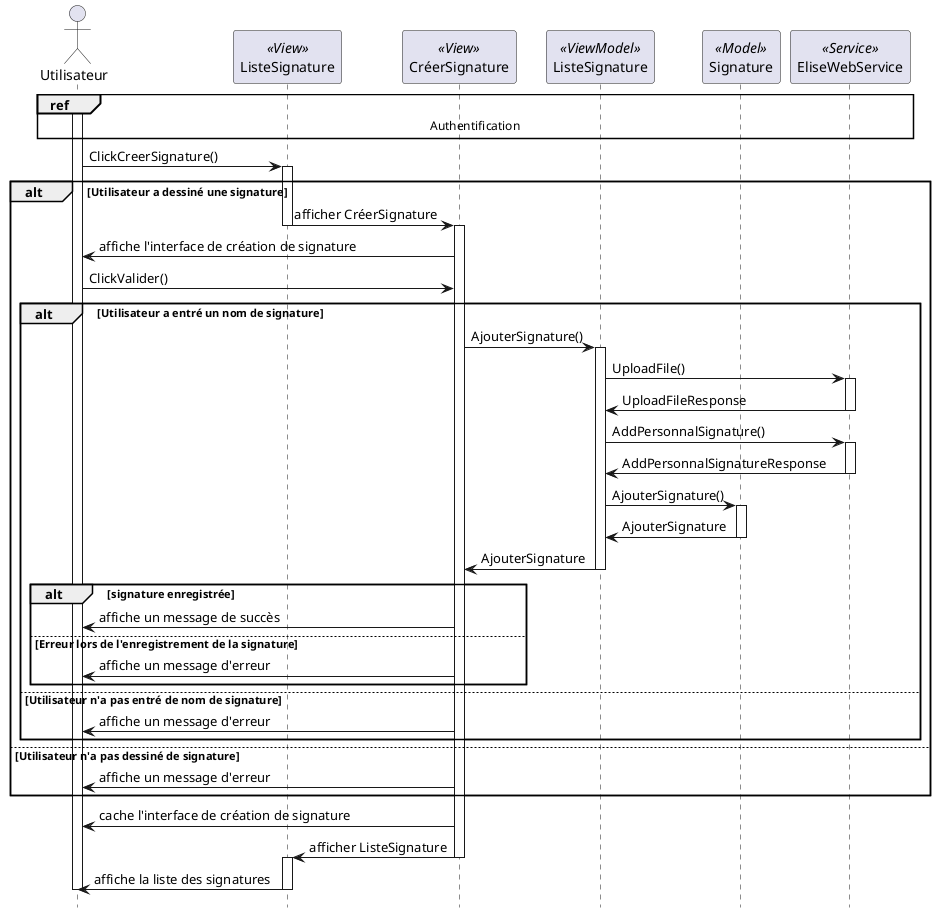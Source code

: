 @startuml sequence_create_signature

hide footbox


actor "Utilisateur" as user
participant "ListeSignature" as liste << View >>
participant "CréerSignature" as create << View >>
participant "ListeSignature" as vm << ViewModel >>
participant "Signature" as model << Model >>
participant "EliseWebService" as ws << Service >>



ref over user, liste,create,vm,model,ws : Authentification
activate user
user -> liste : ClickCreerSignature()
activate liste
alt Utilisateur a dessiné une signature
liste -> create : afficher CréerSignature
deactivate liste
activate create
create -> user : affiche l'interface de création de signature
user -> create : ClickValider()
alt Utilisateur a entré un nom de signature
create -> vm : AjouterSignature()
activate vm
vm -> ws : UploadFile()
activate ws
ws -> vm : UploadFileResponse
deactivate ws
vm -> ws : AddPersonnalSignature()
activate ws
ws -> vm : AddPersonnalSignatureResponse
deactivate ws
vm -> model : AjouterSignature()
activate model
model -> vm : AjouterSignature
deactivate model
vm -> create : AjouterSignature
deactivate vm
alt signature enregistrée

create -> user : affiche un message de succès
else Erreur lors de l'enregistrement de la signature
create -> user : affiche un message d'erreur
end
else Utilisateur n'a pas entré de nom de signature
create -> user : affiche un message d'erreur
end
else Utilisateur n'a pas dessiné de signature
create -> user : affiche un message d'erreur
end
create -> user : cache l'interface de création de signature
create -> liste : afficher ListeSignature
deactivate create
activate liste
liste -> user : affiche la liste des signatures
deactivate liste
deactivate user